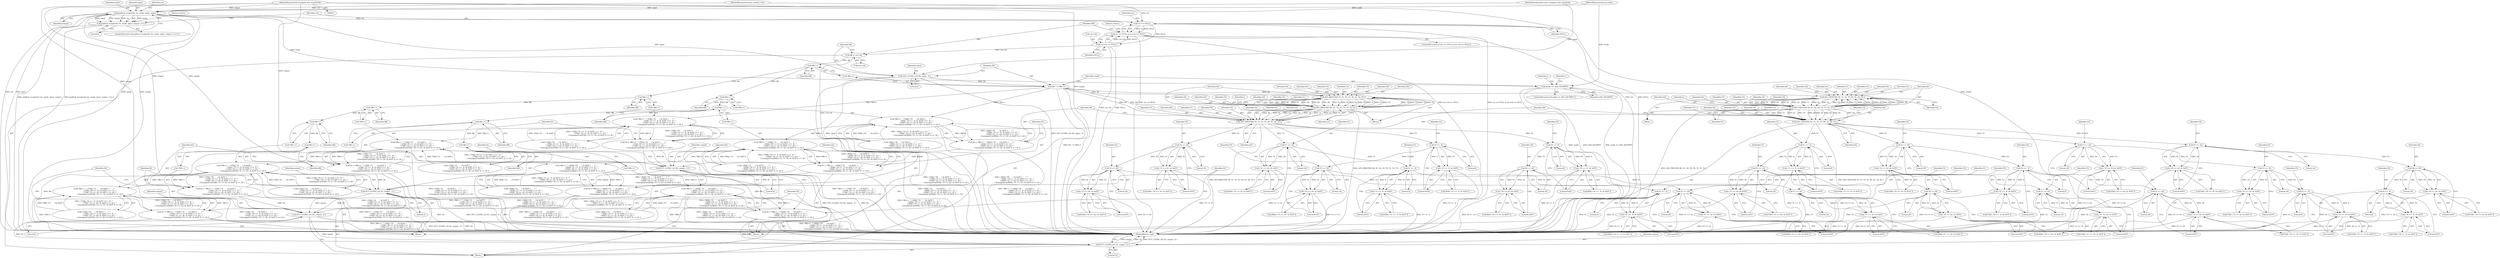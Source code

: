 digraph "0_ghostscript_8e9ce5016db968b40e4ec255a3005f2786cce45f@array" {
"1000105" [label="(MethodParameterIn,unsigned char output[16])"];
"1000123" [label="(Call,padlock_xcryptecb( ctx, mode, input, output ))"];
"1000122" [label="(Call,padlock_xcryptecb( ctx, mode, input, output ) == 0)"];
"1000132" [label="(Call,ctx == NULL)"];
"1000131" [label="(Call,ctx == NULL || ctx->rk == NULL)"];
"1000135" [label="(Call,ctx->rk == NULL)"];
"1000141" [label="(Call,RK = ctx->rk)"];
"1000153" [label="(Call,RK++)"];
"1000207" [label="(Call,RK++)"];
"1000251" [label="(Call,RK++)"];
"1000295" [label="(Call,RK++)"];
"1000339" [label="(Call,RK++)"];
"1000428" [label="(Call,RK++)"];
"1000472" [label="(Call,RK++)"];
"1000516" [label="(Call,RK++)"];
"1000560" [label="(Call,RK++)"];
"1000146" [label="(Call,GET_ULONG_LE( X0, input,  0 ))"];
"1000150" [label="(Call,X0 ^= *RK++)"];
"1000176" [label="(Call,AES_RROUND( Y0, Y1, Y2, Y3, X0, X1, X2, X3 ))"];
"1000185" [label="(Call,AES_RROUND( X0, X1, X2, X3, Y0, Y1, Y2, Y3 ))"];
"1000194" [label="(Call,AES_RROUND( Y0, Y1, Y2, Y3, X0, X1, X2, X3 ))"];
"1000221" [label="(Call,Y3 >>  8)"];
"1000220" [label="(Call,( Y3 >>  8 ) & 0xFF)"];
"1000275" [label="(Call,Y3 >> 16)"];
"1000274" [label="(Call,( Y3 >> 16 ) & 0xFF)"];
"1000330" [label="(Call,Y3 >> 24)"];
"1000329" [label="(Call,( Y3 >> 24 ) & 0xFF)"];
"1000231" [label="(Call,Y2 >> 16)"];
"1000230" [label="(Call,( Y2 >> 16 ) & 0xFF)"];
"1000286" [label="(Call,Y2 >> 24)"];
"1000285" [label="(Call,( Y2 >> 24 ) & 0xFF)"];
"1000353" [label="(Call,Y2 >>  8)"];
"1000352" [label="(Call,( Y2 >>  8 ) & 0xFF)"];
"1000242" [label="(Call,Y1 >> 24)"];
"1000241" [label="(Call,( Y1 >> 24 ) & 0xFF)"];
"1000309" [label="(Call,Y1 >>  8)"];
"1000308" [label="(Call,( Y1 >>  8 ) & 0xFF)"];
"1000363" [label="(Call,Y1 >> 16)"];
"1000362" [label="(Call,( Y1 >> 16 ) & 0xFF)"];
"1000265" [label="(Call,Y0 >>  8)"];
"1000264" [label="(Call,( Y0 >>  8 ) & 0xFF)"];
"1000319" [label="(Call,Y0 >> 16)"];
"1000318" [label="(Call,( Y0 >> 16 ) & 0xFF)"];
"1000374" [label="(Call,Y0 >> 24)"];
"1000373" [label="(Call,( Y0 >> 24 ) & 0xFF)"];
"1000205" [label="(Call,*RK++ ^ ( RSb[ ( Y0       ) & 0xFF ]       ) ^\n                     ( RSb[ ( Y3 >>  8 ) & 0xFF ] <<  8 ) ^\n                     ( RSb[ ( Y2 >> 16 ) & 0xFF ] << 16 ) ^\n                     ( ((unsigned int)RSb[ ( Y1 >> 24 ) & 0xFF ]) << 24 ))"];
"1000203" [label="(Call,X0 = *RK++ ^ ( RSb[ ( Y0       ) & 0xFF ]       ) ^\n                     ( RSb[ ( Y3 >>  8 ) & 0xFF ] <<  8 ) ^\n                     ( RSb[ ( Y2 >> 16 ) & 0xFF ] << 16 ) ^\n                     ( ((unsigned int)RSb[ ( Y1 >> 24 ) & 0xFF ]) << 24 ))"];
"1000600" [label="(Call,PUT_ULONG_LE( X0, output,  0 ))"];
"1000604" [label="(Call,PUT_ULONG_LE( X1, output,  4 ))"];
"1000608" [label="(Call,PUT_ULONG_LE( X2, output,  8 ))"];
"1000612" [label="(Call,PUT_ULONG_LE( X3, output, 12 ))"];
"1000249" [label="(Call,*RK++ ^ ( RSb[ ( Y1       ) & 0xFF ]       ) ^\n                     ( RSb[ ( Y0 >>  8 ) & 0xFF ] <<  8 ) ^\n                     ( RSb[ ( Y3 >> 16 ) & 0xFF ] << 16 ) ^\n                     ( ((unsigned int)RSb[ ( Y2 >> 24 ) & 0xFF ]) << 24 ))"];
"1000247" [label="(Call,X1 = *RK++ ^ ( RSb[ ( Y1       ) & 0xFF ]       ) ^\n                     ( RSb[ ( Y0 >>  8 ) & 0xFF ] <<  8 ) ^\n                     ( RSb[ ( Y3 >> 16 ) & 0xFF ] << 16 ) ^\n                     ( ((unsigned int)RSb[ ( Y2 >> 24 ) & 0xFF ]) << 24 ))"];
"1000293" [label="(Call,*RK++ ^ ( RSb[ ( Y2       ) & 0xFF ]       ) ^\n                     ( RSb[ ( Y1 >>  8 ) & 0xFF ] <<  8 ) ^\n                     ( RSb[ ( Y0 >> 16 ) & 0xFF ] << 16 ) ^\n                     ( ((unsigned int)RSb[ ( Y3 >> 24 ) & 0xFF ]) << 24 ))"];
"1000291" [label="(Call,X2 = *RK++ ^ ( RSb[ ( Y2       ) & 0xFF ]       ) ^\n                     ( RSb[ ( Y1 >>  8 ) & 0xFF ] <<  8 ) ^\n                     ( RSb[ ( Y0 >> 16 ) & 0xFF ] << 16 ) ^\n                     ( ((unsigned int)RSb[ ( Y3 >> 24 ) & 0xFF ]) << 24 ))"];
"1000337" [label="(Call,*RK++ ^ ( RSb[ ( Y3       ) & 0xFF ]       ) ^\n                     ( RSb[ ( Y2 >>  8 ) & 0xFF ] <<  8 ) ^\n                     ( RSb[ ( Y1 >> 16 ) & 0xFF ] << 16 ) ^\n                     ( ((unsigned int)RSb[ ( Y0 >> 24 ) & 0xFF ]) << 24 ))"];
"1000335" [label="(Call,X3 = *RK++ ^ ( RSb[ ( Y3       ) & 0xFF ]       ) ^\n                     ( RSb[ ( Y2 >>  8 ) & 0xFF ] <<  8 ) ^\n                     ( RSb[ ( Y1 >> 16 ) & 0xFF ] << 16 ) ^\n                     ( ((unsigned int)RSb[ ( Y0 >> 24 ) & 0xFF ]) << 24 ))"];
"1000397" [label="(Call,AES_FROUND( Y0, Y1, Y2, Y3, X0, X1, X2, X3 ))"];
"1000406" [label="(Call,AES_FROUND( X0, X1, X2, X3, Y0, Y1, Y2, Y3 ))"];
"1000415" [label="(Call,AES_FROUND( Y0, Y1, Y2, Y3, X0, X1, X2, X3 ))"];
"1000442" [label="(Call,Y1 >>  8)"];
"1000441" [label="(Call,( Y1 >>  8 ) & 0xFF)"];
"1000551" [label="(Call,Y1 >> 24)"];
"1000550" [label="(Call,( Y1 >> 24 ) & 0xFF)"];
"1000584" [label="(Call,Y1 >> 16)"];
"1000583" [label="(Call,( Y1 >> 16 ) & 0xFF)"];
"1000452" [label="(Call,Y2 >> 16)"];
"1000451" [label="(Call,( Y2 >> 16 ) & 0xFF)"];
"1000486" [label="(Call,Y2 >>  8)"];
"1000485" [label="(Call,( Y2 >>  8 ) & 0xFF)"];
"1000595" [label="(Call,Y2 >> 24)"];
"1000594" [label="(Call,( Y2 >> 24 ) & 0xFF)"];
"1000463" [label="(Call,Y3 >> 24)"];
"1000462" [label="(Call,( Y3 >> 24 ) & 0xFF)"];
"1000496" [label="(Call,Y3 >> 16)"];
"1000495" [label="(Call,( Y3 >> 16 ) & 0xFF)"];
"1000530" [label="(Call,Y3 >>  8)"];
"1000529" [label="(Call,( Y3 >>  8 ) & 0xFF)"];
"1000507" [label="(Call,Y0 >> 24)"];
"1000506" [label="(Call,( Y0 >> 24 ) & 0xFF)"];
"1000540" [label="(Call,Y0 >> 16)"];
"1000539" [label="(Call,( Y0 >> 16 ) & 0xFF)"];
"1000574" [label="(Call,Y0 >>  8)"];
"1000573" [label="(Call,( Y0 >>  8 ) & 0xFF)"];
"1000426" [label="(Call,*RK++ ^ ( FSb[ ( Y0       ) & 0xFF ]       ) ^\n                     ( FSb[ ( Y1 >>  8 ) & 0xFF ] <<  8 ) ^\n                     ( FSb[ ( Y2 >> 16 ) & 0xFF ] << 16 ) ^\n                     ( ((unsigned int)FSb[ ( Y3 >> 24 ) & 0xFF ]) << 24 ))"];
"1000424" [label="(Call,X0 = *RK++ ^ ( FSb[ ( Y0       ) & 0xFF ]       ) ^\n                     ( FSb[ ( Y1 >>  8 ) & 0xFF ] <<  8 ) ^\n                     ( FSb[ ( Y2 >> 16 ) & 0xFF ] << 16 ) ^\n                     ( ((unsigned int)FSb[ ( Y3 >> 24 ) & 0xFF ]) << 24 ))"];
"1000470" [label="(Call,*RK++ ^ ( FSb[ ( Y1       ) & 0xFF ]       ) ^\n                     ( FSb[ ( Y2 >>  8 ) & 0xFF ] <<  8 ) ^\n                     ( FSb[ ( Y3 >> 16 ) & 0xFF ] << 16 ) ^\n                     ( ((unsigned int)FSb[ ( Y0 >> 24 ) & 0xFF ]) << 24 ))"];
"1000468" [label="(Call,X1 = *RK++ ^ ( FSb[ ( Y1       ) & 0xFF ]       ) ^\n                     ( FSb[ ( Y2 >>  8 ) & 0xFF ] <<  8 ) ^\n                     ( FSb[ ( Y3 >> 16 ) & 0xFF ] << 16 ) ^\n                     ( ((unsigned int)FSb[ ( Y0 >> 24 ) & 0xFF ]) << 24 ))"];
"1000514" [label="(Call,*RK++ ^ ( FSb[ ( Y2       ) & 0xFF ]       ) ^\n                     ( FSb[ ( Y3 >>  8 ) & 0xFF ] <<  8 ) ^\n                     ( FSb[ ( Y0 >> 16 ) & 0xFF ] << 16 ) ^\n                     ( ((unsigned int)FSb[ ( Y1 >> 24 ) & 0xFF ]) << 24 ))"];
"1000512" [label="(Call,X2 = *RK++ ^ ( FSb[ ( Y2       ) & 0xFF ]       ) ^\n                     ( FSb[ ( Y3 >>  8 ) & 0xFF ] <<  8 ) ^\n                     ( FSb[ ( Y0 >> 16 ) & 0xFF ] << 16 ) ^\n                     ( ((unsigned int)FSb[ ( Y1 >> 24 ) & 0xFF ]) << 24 ))"];
"1000558" [label="(Call,*RK++ ^ ( FSb[ ( Y3       ) & 0xFF ]       ) ^\n                     ( FSb[ ( Y0 >>  8 ) & 0xFF ] <<  8 ) ^\n                     ( FSb[ ( Y1 >> 16 ) & 0xFF ] << 16 ) ^\n                     ( ((unsigned int)FSb[ ( Y2 >> 24 ) & 0xFF ]) << 24 ))"];
"1000556" [label="(Call,X3 = *RK++ ^ ( FSb[ ( Y3       ) & 0xFF ]       ) ^\n                     ( FSb[ ( Y0 >>  8 ) & 0xFF ] <<  8 ) ^\n                     ( FSb[ ( Y1 >> 16 ) & 0xFF ] << 16 ) ^\n                     ( ((unsigned int)FSb[ ( Y2 >> 24 ) & 0xFF ]) << 24 ))"];
"1000156" [label="(Call,mode == AES_DECRYPT)"];
"1000204" [label="(Identifier,X0)"];
"1000335" [label="(Call,X3 = *RK++ ^ ( RSb[ ( Y3       ) & 0xFF ]       ) ^\n                     ( RSb[ ( Y2 >>  8 ) & 0xFF ] <<  8 ) ^\n                     ( RSb[ ( Y1 >> 16 ) & 0xFF ] << 16 ) ^\n                     ( ((unsigned int)RSb[ ( Y0 >> 24 ) & 0xFF ]) << 24 ))"];
"1000469" [label="(Identifier,X1)"];
"1000504" [label="(Call,FSb[ ( Y0 >> 24 ) & 0xFF ])"];
"1000296" [label="(Identifier,RK)"];
"1000191" [label="(Identifier,Y1)"];
"1000560" [label="(Call,RK++)"];
"1000149" [label="(Literal,0)"];
"1000398" [label="(Identifier,Y0)"];
"1000581" [label="(Call,FSb[ ( Y1 >> 16 ) & 0xFF ])"];
"1000153" [label="(Call,RK++)"];
"1000180" [label="(Identifier,Y3)"];
"1000397" [label="(Call,AES_FROUND( Y0, Y1, Y2, Y3, X0, X1, X2, X3 ))"];
"1000444" [label="(Literal,8)"];
"1000612" [label="(Call,PUT_ULONG_LE( X3, output, 12 ))"];
"1000297" [label="(Call,( RSb[ ( Y2       ) & 0xFF ]       ) ^\n                     ( RSb[ ( Y1 >>  8 ) & 0xFF ] <<  8 ) ^\n                     ( RSb[ ( Y0 >> 16 ) & 0xFF ] << 16 ) ^\n                     ( ((unsigned int)RSb[ ( Y3 >> 24 ) & 0xFF ]) << 24 ))"];
"1000517" [label="(Identifier,RK)"];
"1000533" [label="(Literal,0xFF)"];
"1000592" [label="(Call,FSb[ ( Y2 >> 24 ) & 0xFF ])"];
"1000194" [label="(Call,AES_RROUND( Y0, Y1, Y2, Y3, X0, X1, X2, X3 ))"];
"1000514" [label="(Call,*RK++ ^ ( FSb[ ( Y2       ) & 0xFF ]       ) ^\n                     ( FSb[ ( Y3 >>  8 ) & 0xFF ] <<  8 ) ^\n                     ( FSb[ ( Y0 >> 16 ) & 0xFF ] << 16 ) ^\n                     ( ((unsigned int)FSb[ ( Y1 >> 24 ) & 0xFF ]) << 24 ))"];
"1000597" [label="(Literal,24)"];
"1000409" [label="(Identifier,X2)"];
"1000198" [label="(Identifier,Y3)"];
"1000176" [label="(Call,AES_RROUND( Y0, Y1, Y2, Y3, X0, X1, X2, X3 ))"];
"1000316" [label="(Call,RSb[ ( Y0 >> 16 ) & 0xFF ])"];
"1000510" [label="(Literal,0xFF)"];
"1000600" [label="(Call,PUT_ULONG_LE( X0, output,  0 ))"];
"1000146" [label="(Call,GET_ULONG_LE( X0, input,  0 ))"];
"1000609" [label="(Identifier,X2)"];
"1000150" [label="(Call,X0 ^= *RK++)"];
"1000337" [label="(Call,*RK++ ^ ( RSb[ ( Y3       ) & 0xFF ]       ) ^\n                     ( RSb[ ( Y2 >>  8 ) & 0xFF ] <<  8 ) ^\n                     ( RSb[ ( Y1 >> 16 ) & 0xFF ] << 16 ) ^\n                     ( ((unsigned int)RSb[ ( Y0 >> 24 ) & 0xFF ]) << 24 ))"];
"1000228" [label="(Call,RSb[ ( Y2 >> 16 ) & 0xFF ])"];
"1000419" [label="(Identifier,Y3)"];
"1000362" [label="(Call,( Y1 >> 16 ) & 0xFF)"];
"1000550" [label="(Call,( Y1 >> 24 ) & 0xFF)"];
"1000265" [label="(Call,Y0 >>  8)"];
"1000248" [label="(Identifier,X1)"];
"1000154" [label="(Identifier,RK)"];
"1000373" [label="(Call,( Y0 >> 24 ) & 0xFF)"];
"1000181" [label="(Identifier,X0)"];
"1000190" [label="(Identifier,Y0)"];
"1000350" [label="(Call,RSb[ ( Y2 >>  8 ) & 0xFF ])"];
"1000151" [label="(Identifier,X0)"];
"1000319" [label="(Call,Y0 >> 16)"];
"1000615" [label="(Literal,12)"];
"1000507" [label="(Call,Y0 >> 24)"];
"1000610" [label="(Identifier,output)"];
"1000428" [label="(Call,RK++)"];
"1000126" [label="(Identifier,input)"];
"1000340" [label="(Identifier,RK)"];
"1000537" [label="(Call,FSb[ ( Y0 >> 16 ) & 0xFF ])"];
"1000375" [label="(Identifier,Y0)"];
"1000147" [label="(Identifier,X0)"];
"1000420" [label="(Identifier,X0)"];
"1000575" [label="(Identifier,Y0)"];
"1000613" [label="(Identifier,X3)"];
"1000445" [label="(Literal,0xFF)"];
"1000527" [label="(Call,FSb[ ( Y3 >>  8 ) & 0xFF ])"];
"1000451" [label="(Call,( Y2 >> 16 ) & 0xFF)"];
"1000278" [label="(Literal,0xFF)"];
"1000497" [label="(Identifier,Y3)"];
"1000121" [label="(ControlStructure,if( padlock_xcryptecb( ctx, mode, input, output ) == 0 ))"];
"1000206" [label="(Call,*RK++)"];
"1000132" [label="(Call,ctx == NULL)"];
"1000424" [label="(Call,X0 = *RK++ ^ ( FSb[ ( Y0       ) & 0xFF ]       ) ^\n                     ( FSb[ ( Y1 >>  8 ) & 0xFF ] <<  8 ) ^\n                     ( FSb[ ( Y2 >> 16 ) & 0xFF ] << 16 ) ^\n                     ( ((unsigned int)FSb[ ( Y3 >> 24 ) & 0xFF ]) << 24 ))"];
"1000266" [label="(Identifier,Y0)"];
"1000603" [label="(Literal,0)"];
"1000542" [label="(Literal,16)"];
"1000495" [label="(Call,( Y3 >> 16 ) & 0xFF)"];
"1000429" [label="(Identifier,RK)"];
"1000285" [label="(Call,( Y2 >> 24 ) & 0xFF)"];
"1000133" [label="(Identifier,ctx)"];
"1000102" [label="(MethodParameterIn,aes_context *ctx)"];
"1000139" [label="(Identifier,NULL)"];
"1000406" [label="(Call,AES_FROUND( X0, X1, X2, X3, Y0, Y1, Y2, Y3 ))"];
"1000380" [label="(Block,)"];
"1000551" [label="(Call,Y1 >> 24)"];
"1000543" [label="(Literal,0xFF)"];
"1000577" [label="(Literal,0xFF)"];
"1000137" [label="(Identifier,ctx)"];
"1000485" [label="(Call,( Y2 >>  8 ) & 0xFF)"];
"1000311" [label="(Literal,8)"];
"1000426" [label="(Call,*RK++ ^ ( FSb[ ( Y0       ) & 0xFF ]       ) ^\n                     ( FSb[ ( Y1 >>  8 ) & 0xFF ] <<  8 ) ^\n                     ( FSb[ ( Y2 >> 16 ) & 0xFF ] << 16 ) ^\n                     ( ((unsigned int)FSb[ ( Y3 >> 24 ) & 0xFF ]) << 24 ))"];
"1000159" [label="(Block,)"];
"1000239" [label="(Call,RSb[ ( Y1 >> 24 ) & 0xFF ])"];
"1000356" [label="(Literal,0xFF)"];
"1000183" [label="(Identifier,X2)"];
"1000498" [label="(Literal,16)"];
"1000141" [label="(Call,RK = ctx->rk)"];
"1000244" [label="(Literal,24)"];
"1000400" [label="(Identifier,Y2)"];
"1000251" [label="(Call,RK++)"];
"1000202" [label="(Identifier,X3)"];
"1000193" [label="(Identifier,Y3)"];
"1000291" [label="(Call,X2 = *RK++ ^ ( RSb[ ( Y2       ) & 0xFF ]       ) ^\n                     ( RSb[ ( Y1 >>  8 ) & 0xFF ] <<  8 ) ^\n                     ( RSb[ ( Y0 >> 16 ) & 0xFF ] << 16 ) ^\n                     ( ((unsigned int)RSb[ ( Y3 >> 24 ) & 0xFF ]) << 24 ))"];
"1000417" [label="(Identifier,Y1)"];
"1000354" [label="(Identifier,Y2)"];
"1000414" [label="(Identifier,Y3)"];
"1000463" [label="(Call,Y3 >> 24)"];
"1000443" [label="(Identifier,Y1)"];
"1000583" [label="(Call,( Y1 >> 16 ) & 0xFF)"];
"1000453" [label="(Identifier,Y2)"];
"1000289" [label="(Literal,0xFF)"];
"1000376" [label="(Literal,24)"];
"1000156" [label="(Call,mode == AES_DECRYPT)"];
"1000177" [label="(Identifier,Y0)"];
"1000336" [label="(Identifier,X3)"];
"1000427" [label="(Call,*RK++)"];
"1000306" [label="(Call,RSb[ ( Y1 >>  8 ) & 0xFF ])"];
"1000365" [label="(Literal,16)"];
"1000127" [label="(Identifier,output)"];
"1000430" [label="(Call,( FSb[ ( Y0       ) & 0xFF ]       ) ^\n                     ( FSb[ ( Y1 >>  8 ) & 0xFF ] <<  8 ) ^\n                     ( FSb[ ( Y2 >> 16 ) & 0xFF ] << 16 ) ^\n                     ( ((unsigned int)FSb[ ( Y3 >> 24 ) & 0xFF ]) << 24 ))"];
"1000558" [label="(Call,*RK++ ^ ( FSb[ ( Y3       ) & 0xFF ]       ) ^\n                     ( FSb[ ( Y0 >>  8 ) & 0xFF ] <<  8 ) ^\n                     ( FSb[ ( Y1 >> 16 ) & 0xFF ] << 16 ) ^\n                     ( ((unsigned int)FSb[ ( Y2 >> 24 ) & 0xFF ]) << 24 ))"];
"1000293" [label="(Call,*RK++ ^ ( RSb[ ( Y2       ) & 0xFF ]       ) ^\n                     ( RSb[ ( Y1 >>  8 ) & 0xFF ] <<  8 ) ^\n                     ( RSb[ ( Y0 >> 16 ) & 0xFF ] << 16 ) ^\n                     ( ((unsigned int)RSb[ ( Y3 >> 24 ) & 0xFF ]) << 24 ))"];
"1000224" [label="(Literal,0xFF)"];
"1000601" [label="(Identifier,X0)"];
"1000267" [label="(Literal,8)"];
"1000584" [label="(Call,Y1 >> 16)"];
"1000486" [label="(Call,Y2 >>  8)"];
"1000404" [label="(Identifier,X2)"];
"1000407" [label="(Identifier,X0)"];
"1000422" [label="(Identifier,X2)"];
"1000207" [label="(Call,RK++)"];
"1000606" [label="(Identifier,output)"];
"1000402" [label="(Identifier,X0)"];
"1000395" [label="(Identifier,i)"];
"1000441" [label="(Call,( Y1 >>  8 ) & 0xFF)"];
"1000277" [label="(Literal,16)"];
"1000540" [label="(Call,Y0 >> 16)"];
"1000421" [label="(Identifier,X1)"];
"1000188" [label="(Identifier,X2)"];
"1000295" [label="(Call,RK++)"];
"1000333" [label="(Literal,0xFF)"];
"1000415" [label="(Call,AES_FROUND( Y0, Y1, Y2, Y3, X0, X1, X2, X3 ))"];
"1000124" [label="(Identifier,ctx)"];
"1000199" [label="(Identifier,X0)"];
"1000423" [label="(Identifier,X3)"];
"1000192" [label="(Identifier,Y2)"];
"1000396" [label="(Block,)"];
"1000541" [label="(Identifier,Y0)"];
"1000185" [label="(Call,AES_RROUND( X0, X1, X2, X3, Y0, Y1, Y2, Y3 ))"];
"1000264" [label="(Call,( Y0 >>  8 ) & 0xFF)"];
"1000548" [label="(Call,FSb[ ( Y1 >> 24 ) & 0xFF ])"];
"1000408" [label="(Identifier,X1)"];
"1000242" [label="(Call,Y1 >> 24)"];
"1000403" [label="(Identifier,X1)"];
"1000531" [label="(Identifier,Y3)"];
"1000416" [label="(Identifier,Y0)"];
"1000320" [label="(Identifier,Y0)"];
"1000332" [label="(Literal,24)"];
"1000283" [label="(Call,RSb[ ( Y2 >> 24 ) & 0xFF ])"];
"1000562" [label="(Call,( FSb[ ( Y3       ) & 0xFF ]       ) ^\n                     ( FSb[ ( Y0 >>  8 ) & 0xFF ] <<  8 ) ^\n                     ( FSb[ ( Y1 >> 16 ) & 0xFF ] << 16 ) ^\n                     ( ((unsigned int)FSb[ ( Y2 >> 24 ) & 0xFF ]) << 24 ))"];
"1000425" [label="(Identifier,X0)"];
"1000338" [label="(Call,*RK++)"];
"1000352" [label="(Call,( Y2 >>  8 ) & 0xFF)"];
"1000208" [label="(Identifier,RK)"];
"1000329" [label="(Call,( Y3 >> 24 ) & 0xFF)"];
"1000331" [label="(Identifier,Y3)"];
"1000594" [label="(Call,( Y2 >> 24 ) & 0xFF)"];
"1000230" [label="(Call,( Y2 >> 16 ) & 0xFF)"];
"1000243" [label="(Identifier,Y1)"];
"1000605" [label="(Identifier,X1)"];
"1000585" [label="(Identifier,Y1)"];
"1000175" [label="(Block,)"];
"1000327" [label="(Call,RSb[ ( Y3 >> 24 ) & 0xFF ])"];
"1000249" [label="(Call,*RK++ ^ ( RSb[ ( Y1       ) & 0xFF ]       ) ^\n                     ( RSb[ ( Y0 >>  8 ) & 0xFF ] <<  8 ) ^\n                     ( RSb[ ( Y3 >> 16 ) & 0xFF ] << 16 ) ^\n                     ( ((unsigned int)RSb[ ( Y2 >> 24 ) & 0xFF ]) << 24 ))"];
"1000364" [label="(Identifier,Y1)"];
"1000247" [label="(Call,X1 = *RK++ ^ ( RSb[ ( Y1       ) & 0xFF ]       ) ^\n                     ( RSb[ ( Y0 >>  8 ) & 0xFF ] <<  8 ) ^\n                     ( RSb[ ( Y3 >> 16 ) & 0xFF ] << 16 ) ^\n                     ( ((unsigned int)RSb[ ( Y2 >> 24 ) & 0xFF ]) << 24 ))"];
"1000174" [label="(Identifier,i)"];
"1000196" [label="(Identifier,Y1)"];
"1000125" [label="(Identifier,mode)"];
"1000493" [label="(Call,FSb[ ( Y3 >> 16 ) & 0xFF ])"];
"1000439" [label="(Call,FSb[ ( Y1 >>  8 ) & 0xFF ])"];
"1000539" [label="(Call,( Y0 >> 16 ) & 0xFF)"];
"1000552" [label="(Identifier,Y1)"];
"1000442" [label="(Call,Y1 >>  8)"];
"1000496" [label="(Call,Y3 >> 16)"];
"1000488" [label="(Literal,8)"];
"1000195" [label="(Identifier,Y0)"];
"1000253" [label="(Call,( RSb[ ( Y1       ) & 0xFF ]       ) ^\n                     ( RSb[ ( Y0 >>  8 ) & 0xFF ] <<  8 ) ^\n                     ( RSb[ ( Y3 >> 16 ) & 0xFF ] << 16 ) ^\n                     ( ((unsigned int)RSb[ ( Y2 >> 24 ) & 0xFF ]) << 24 ))"];
"1000234" [label="(Literal,0xFF)"];
"1000614" [label="(Identifier,output)"];
"1000182" [label="(Identifier,X1)"];
"1000223" [label="(Literal,8)"];
"1000218" [label="(Call,RSb[ ( Y3 >>  8 ) & 0xFF ])"];
"1000595" [label="(Call,Y2 >> 24)"];
"1000468" [label="(Call,X1 = *RK++ ^ ( FSb[ ( Y1       ) & 0xFF ]       ) ^\n                     ( FSb[ ( Y2 >>  8 ) & 0xFF ] <<  8 ) ^\n                     ( FSb[ ( Y3 >> 16 ) & 0xFF ] << 16 ) ^\n                     ( ((unsigned int)FSb[ ( Y0 >> 24 ) & 0xFF ]) << 24 ))"];
"1000611" [label="(Literal,8)"];
"1000122" [label="(Call,padlock_xcryptecb( ctx, mode, input, output ) == 0)"];
"1000412" [label="(Identifier,Y1)"];
"1000339" [label="(Call,RK++)"];
"1000487" [label="(Identifier,Y2)"];
"1000532" [label="(Literal,8)"];
"1000179" [label="(Identifier,Y2)"];
"1000553" [label="(Literal,24)"];
"1000557" [label="(Identifier,X3)"];
"1000250" [label="(Call,*RK++)"];
"1000310" [label="(Identifier,Y1)"];
"1000513" [label="(Identifier,X2)"];
"1000355" [label="(Literal,8)"];
"1000189" [label="(Identifier,X3)"];
"1000616" [label="(MethodReturn,void)"];
"1000399" [label="(Identifier,Y1)"];
"1000312" [label="(Literal,0xFF)"];
"1000241" [label="(Call,( Y1 >> 24 ) & 0xFF)"];
"1000205" [label="(Call,*RK++ ^ ( RSb[ ( Y0       ) & 0xFF ]       ) ^\n                     ( RSb[ ( Y3 >>  8 ) & 0xFF ] <<  8 ) ^\n                     ( RSb[ ( Y2 >> 16 ) & 0xFF ] << 16 ) ^\n                     ( ((unsigned int)RSb[ ( Y1 >> 24 ) & 0xFF ]) << 24 ))"];
"1000410" [label="(Identifier,X3)"];
"1000221" [label="(Call,Y3 >>  8)"];
"1000454" [label="(Literal,16)"];
"1000330" [label="(Call,Y3 >> 24)"];
"1000129" [label="(Return,return;)"];
"1000530" [label="(Call,Y3 >>  8)"];
"1000383" [label="(Identifier,i)"];
"1000401" [label="(Identifier,Y3)"];
"1000405" [label="(Identifier,X3)"];
"1000187" [label="(Identifier,X1)"];
"1000148" [label="(Identifier,input)"];
"1000309" [label="(Call,Y1 >>  8)"];
"1000184" [label="(Identifier,X3)"];
"1000607" [label="(Literal,4)"];
"1000231" [label="(Call,Y2 >> 16)"];
"1000596" [label="(Identifier,Y2)"];
"1000142" [label="(Identifier,RK)"];
"1000288" [label="(Literal,24)"];
"1000162" [label="(Identifier,i)"];
"1000318" [label="(Call,( Y0 >> 16 ) & 0xFF)"];
"1000374" [label="(Call,Y0 >> 24)"];
"1000508" [label="(Identifier,Y0)"];
"1000233" [label="(Literal,16)"];
"1000561" [label="(Identifier,RK)"];
"1000341" [label="(Call,( RSb[ ( Y3       ) & 0xFF ]       ) ^\n                     ( RSb[ ( Y2 >>  8 ) & 0xFF ] <<  8 ) ^\n                     ( RSb[ ( Y1 >> 16 ) & 0xFF ] << 16 ) ^\n                     ( ((unsigned int)RSb[ ( Y0 >> 24 ) & 0xFF ]) << 24 ))"];
"1000455" [label="(Literal,0xFF)"];
"1000460" [label="(Call,FSb[ ( Y3 >> 24 ) & 0xFF ])"];
"1000143" [label="(Call,ctx->rk)"];
"1000473" [label="(Identifier,RK)"];
"1000360" [label="(Call,RSb[ ( Y1 >> 16 ) & 0xFF ])"];
"1000321" [label="(Literal,16)"];
"1000587" [label="(Literal,0xFF)"];
"1000294" [label="(Call,*RK++)"];
"1000598" [label="(Literal,0xFF)"];
"1000574" [label="(Call,Y0 >>  8)"];
"1000128" [label="(Literal,0)"];
"1000268" [label="(Literal,0xFF)"];
"1000471" [label="(Call,*RK++)"];
"1000449" [label="(Call,FSb[ ( Y2 >> 16 ) & 0xFF ])"];
"1000322" [label="(Literal,0xFF)"];
"1000418" [label="(Identifier,Y2)"];
"1000186" [label="(Identifier,X0)"];
"1000274" [label="(Call,( Y3 >> 16 ) & 0xFF)"];
"1000105" [label="(MethodParameterIn,unsigned char output[16])"];
"1000135" [label="(Call,ctx->rk == NULL)"];
"1000232" [label="(Identifier,Y2)"];
"1000489" [label="(Literal,0xFF)"];
"1000576" [label="(Literal,8)"];
"1000197" [label="(Identifier,Y2)"];
"1000556" [label="(Call,X3 = *RK++ ^ ( FSb[ ( Y3       ) & 0xFF ]       ) ^\n                     ( FSb[ ( Y0 >>  8 ) & 0xFF ] <<  8 ) ^\n                     ( FSb[ ( Y1 >> 16 ) & 0xFF ] << 16 ) ^\n                     ( ((unsigned int)FSb[ ( Y2 >> 24 ) & 0xFF ]) << 24 ))"];
"1000275" [label="(Call,Y3 >> 16)"];
"1000104" [label="(MethodParameterIn,const unsigned char input[16])"];
"1000554" [label="(Literal,0xFF)"];
"1000506" [label="(Call,( Y0 >> 24 ) & 0xFF)"];
"1000155" [label="(ControlStructure,if( mode == AES_DECRYPT ))"];
"1000203" [label="(Call,X0 = *RK++ ^ ( RSb[ ( Y0       ) & 0xFF ]       ) ^\n                     ( RSb[ ( Y3 >>  8 ) & 0xFF ] <<  8 ) ^\n                     ( RSb[ ( Y2 >> 16 ) & 0xFF ] << 16 ) ^\n                     ( ((unsigned int)RSb[ ( Y1 >> 24 ) & 0xFF ]) << 24 ))"];
"1000286" [label="(Call,Y2 >> 24)"];
"1000366" [label="(Literal,0xFF)"];
"1000262" [label="(Call,RSb[ ( Y0 >>  8 ) & 0xFF ])"];
"1000559" [label="(Call,*RK++)"];
"1000201" [label="(Identifier,X2)"];
"1000413" [label="(Identifier,Y2)"];
"1000465" [label="(Literal,24)"];
"1000586" [label="(Literal,16)"];
"1000499" [label="(Literal,0xFF)"];
"1000245" [label="(Literal,0xFF)"];
"1000157" [label="(Identifier,mode)"];
"1000123" [label="(Call,padlock_xcryptecb( ctx, mode, input, output ))"];
"1000516" [label="(Call,RK++)"];
"1000472" [label="(Call,RK++)"];
"1000136" [label="(Call,ctx->rk)"];
"1000272" [label="(Call,RSb[ ( Y3 >> 16 ) & 0xFF ])"];
"1000353" [label="(Call,Y2 >>  8)"];
"1000483" [label="(Call,FSb[ ( Y2 >>  8 ) & 0xFF ])"];
"1000220" [label="(Call,( Y3 >>  8 ) & 0xFF)"];
"1000462" [label="(Call,( Y3 >> 24 ) & 0xFF)"];
"1000287" [label="(Identifier,Y2)"];
"1000529" [label="(Call,( Y3 >>  8 ) & 0xFF)"];
"1000158" [label="(Identifier,AES_DECRYPT)"];
"1000200" [label="(Identifier,X1)"];
"1000152" [label="(Call,*RK++)"];
"1000106" [label="(Block,)"];
"1000209" [label="(Call,( RSb[ ( Y0       ) & 0xFF ]       ) ^\n                     ( RSb[ ( Y3 >>  8 ) & 0xFF ] <<  8 ) ^\n                     ( RSb[ ( Y2 >> 16 ) & 0xFF ] << 16 ) ^\n                     ( ((unsigned int)RSb[ ( Y1 >> 24 ) & 0xFF ]) << 24 ))"];
"1000464" [label="(Identifier,Y3)"];
"1000512" [label="(Call,X2 = *RK++ ^ ( FSb[ ( Y2       ) & 0xFF ]       ) ^\n                     ( FSb[ ( Y3 >>  8 ) & 0xFF ] <<  8 ) ^\n                     ( FSb[ ( Y0 >> 16 ) & 0xFF ] << 16 ) ^\n                     ( ((unsigned int)FSb[ ( Y1 >> 24 ) & 0xFF ]) << 24 ))"];
"1000470" [label="(Call,*RK++ ^ ( FSb[ ( Y1       ) & 0xFF ]       ) ^\n                     ( FSb[ ( Y2 >>  8 ) & 0xFF ] <<  8 ) ^\n                     ( FSb[ ( Y3 >> 16 ) & 0xFF ] << 16 ) ^\n                     ( ((unsigned int)FSb[ ( Y0 >> 24 ) & 0xFF ]) << 24 ))"];
"1000371" [label="(Call,RSb[ ( Y0 >> 24 ) & 0xFF ])"];
"1000363" [label="(Call,Y1 >> 16)"];
"1000602" [label="(Identifier,output)"];
"1000292" [label="(Identifier,X2)"];
"1000103" [label="(MethodParameterIn,int mode)"];
"1000308" [label="(Call,( Y1 >>  8 ) & 0xFF)"];
"1000377" [label="(Literal,0xFF)"];
"1000466" [label="(Literal,0xFF)"];
"1000573" [label="(Call,( Y0 >>  8 ) & 0xFF)"];
"1000178" [label="(Identifier,Y1)"];
"1000252" [label="(Identifier,RK)"];
"1000411" [label="(Identifier,Y0)"];
"1000452" [label="(Call,Y2 >> 16)"];
"1000474" [label="(Call,( FSb[ ( Y1       ) & 0xFF ]       ) ^\n                     ( FSb[ ( Y2 >>  8 ) & 0xFF ] <<  8 ) ^\n                     ( FSb[ ( Y3 >> 16 ) & 0xFF ] << 16 ) ^\n                     ( ((unsigned int)FSb[ ( Y0 >> 24 ) & 0xFF ]) << 24 ))"];
"1000130" [label="(ControlStructure,if (ctx == NULL || ctx->rk == NULL))"];
"1000518" [label="(Call,( FSb[ ( Y2       ) & 0xFF ]       ) ^\n                     ( FSb[ ( Y3 >>  8 ) & 0xFF ] <<  8 ) ^\n                     ( FSb[ ( Y0 >> 16 ) & 0xFF ] << 16 ) ^\n                     ( ((unsigned int)FSb[ ( Y1 >> 24 ) & 0xFF ]) << 24 ))"];
"1000140" [label="(Return,return;)"];
"1000509" [label="(Literal,24)"];
"1000134" [label="(Identifier,NULL)"];
"1000276" [label="(Identifier,Y3)"];
"1000604" [label="(Call,PUT_ULONG_LE( X1, output,  4 ))"];
"1000515" [label="(Call,*RK++)"];
"1000571" [label="(Call,FSb[ ( Y0 >>  8 ) & 0xFF ])"];
"1000222" [label="(Identifier,Y3)"];
"1000608" [label="(Call,PUT_ULONG_LE( X2, output,  8 ))"];
"1000131" [label="(Call,ctx == NULL || ctx->rk == NULL)"];
"1000105" -> "1000101"  [label="AST: "];
"1000105" -> "1000616"  [label="DDG: output"];
"1000105" -> "1000123"  [label="DDG: output"];
"1000105" -> "1000600"  [label="DDG: output"];
"1000105" -> "1000604"  [label="DDG: output"];
"1000105" -> "1000608"  [label="DDG: output"];
"1000105" -> "1000612"  [label="DDG: output"];
"1000123" -> "1000122"  [label="AST: "];
"1000123" -> "1000127"  [label="CFG: "];
"1000124" -> "1000123"  [label="AST: "];
"1000125" -> "1000123"  [label="AST: "];
"1000126" -> "1000123"  [label="AST: "];
"1000127" -> "1000123"  [label="AST: "];
"1000128" -> "1000123"  [label="CFG: "];
"1000123" -> "1000616"  [label="DDG: input"];
"1000123" -> "1000616"  [label="DDG: mode"];
"1000123" -> "1000616"  [label="DDG: output"];
"1000123" -> "1000616"  [label="DDG: ctx"];
"1000123" -> "1000122"  [label="DDG: ctx"];
"1000123" -> "1000122"  [label="DDG: mode"];
"1000123" -> "1000122"  [label="DDG: input"];
"1000123" -> "1000122"  [label="DDG: output"];
"1000102" -> "1000123"  [label="DDG: ctx"];
"1000103" -> "1000123"  [label="DDG: mode"];
"1000104" -> "1000123"  [label="DDG: input"];
"1000123" -> "1000132"  [label="DDG: ctx"];
"1000123" -> "1000146"  [label="DDG: input"];
"1000123" -> "1000156"  [label="DDG: mode"];
"1000123" -> "1000600"  [label="DDG: output"];
"1000122" -> "1000121"  [label="AST: "];
"1000122" -> "1000128"  [label="CFG: "];
"1000128" -> "1000122"  [label="AST: "];
"1000129" -> "1000122"  [label="CFG: "];
"1000133" -> "1000122"  [label="CFG: "];
"1000122" -> "1000616"  [label="DDG: padlock_xcryptecb( ctx, mode, input, output )"];
"1000122" -> "1000616"  [label="DDG: padlock_xcryptecb( ctx, mode, input, output ) == 0"];
"1000132" -> "1000131"  [label="AST: "];
"1000132" -> "1000134"  [label="CFG: "];
"1000133" -> "1000132"  [label="AST: "];
"1000134" -> "1000132"  [label="AST: "];
"1000137" -> "1000132"  [label="CFG: "];
"1000131" -> "1000132"  [label="CFG: "];
"1000132" -> "1000616"  [label="DDG: NULL"];
"1000132" -> "1000616"  [label="DDG: ctx"];
"1000132" -> "1000131"  [label="DDG: ctx"];
"1000132" -> "1000131"  [label="DDG: NULL"];
"1000102" -> "1000132"  [label="DDG: ctx"];
"1000132" -> "1000135"  [label="DDG: NULL"];
"1000131" -> "1000130"  [label="AST: "];
"1000131" -> "1000135"  [label="CFG: "];
"1000135" -> "1000131"  [label="AST: "];
"1000140" -> "1000131"  [label="CFG: "];
"1000142" -> "1000131"  [label="CFG: "];
"1000131" -> "1000616"  [label="DDG: ctx == NULL"];
"1000131" -> "1000616"  [label="DDG: ctx->rk == NULL"];
"1000131" -> "1000616"  [label="DDG: ctx == NULL || ctx->rk == NULL"];
"1000135" -> "1000131"  [label="DDG: ctx->rk"];
"1000135" -> "1000131"  [label="DDG: NULL"];
"1000135" -> "1000139"  [label="CFG: "];
"1000136" -> "1000135"  [label="AST: "];
"1000139" -> "1000135"  [label="AST: "];
"1000135" -> "1000616"  [label="DDG: NULL"];
"1000135" -> "1000616"  [label="DDG: ctx->rk"];
"1000135" -> "1000141"  [label="DDG: ctx->rk"];
"1000141" -> "1000106"  [label="AST: "];
"1000141" -> "1000143"  [label="CFG: "];
"1000142" -> "1000141"  [label="AST: "];
"1000143" -> "1000141"  [label="AST: "];
"1000147" -> "1000141"  [label="CFG: "];
"1000141" -> "1000616"  [label="DDG: ctx->rk"];
"1000141" -> "1000153"  [label="DDG: RK"];
"1000153" -> "1000152"  [label="AST: "];
"1000153" -> "1000154"  [label="CFG: "];
"1000154" -> "1000153"  [label="AST: "];
"1000152" -> "1000153"  [label="CFG: "];
"1000153" -> "1000207"  [label="DDG: RK"];
"1000153" -> "1000428"  [label="DDG: RK"];
"1000207" -> "1000206"  [label="AST: "];
"1000207" -> "1000208"  [label="CFG: "];
"1000208" -> "1000207"  [label="AST: "];
"1000206" -> "1000207"  [label="CFG: "];
"1000207" -> "1000251"  [label="DDG: RK"];
"1000251" -> "1000250"  [label="AST: "];
"1000251" -> "1000252"  [label="CFG: "];
"1000252" -> "1000251"  [label="AST: "];
"1000250" -> "1000251"  [label="CFG: "];
"1000251" -> "1000295"  [label="DDG: RK"];
"1000295" -> "1000294"  [label="AST: "];
"1000295" -> "1000296"  [label="CFG: "];
"1000296" -> "1000295"  [label="AST: "];
"1000294" -> "1000295"  [label="CFG: "];
"1000295" -> "1000339"  [label="DDG: RK"];
"1000339" -> "1000338"  [label="AST: "];
"1000339" -> "1000340"  [label="CFG: "];
"1000340" -> "1000339"  [label="AST: "];
"1000338" -> "1000339"  [label="CFG: "];
"1000339" -> "1000616"  [label="DDG: RK"];
"1000428" -> "1000427"  [label="AST: "];
"1000428" -> "1000429"  [label="CFG: "];
"1000429" -> "1000428"  [label="AST: "];
"1000427" -> "1000428"  [label="CFG: "];
"1000428" -> "1000472"  [label="DDG: RK"];
"1000472" -> "1000471"  [label="AST: "];
"1000472" -> "1000473"  [label="CFG: "];
"1000473" -> "1000472"  [label="AST: "];
"1000471" -> "1000472"  [label="CFG: "];
"1000472" -> "1000516"  [label="DDG: RK"];
"1000516" -> "1000515"  [label="AST: "];
"1000516" -> "1000517"  [label="CFG: "];
"1000517" -> "1000516"  [label="AST: "];
"1000515" -> "1000516"  [label="CFG: "];
"1000516" -> "1000560"  [label="DDG: RK"];
"1000560" -> "1000559"  [label="AST: "];
"1000560" -> "1000561"  [label="CFG: "];
"1000561" -> "1000560"  [label="AST: "];
"1000559" -> "1000560"  [label="CFG: "];
"1000560" -> "1000616"  [label="DDG: RK"];
"1000146" -> "1000106"  [label="AST: "];
"1000146" -> "1000149"  [label="CFG: "];
"1000147" -> "1000146"  [label="AST: "];
"1000148" -> "1000146"  [label="AST: "];
"1000149" -> "1000146"  [label="AST: "];
"1000151" -> "1000146"  [label="CFG: "];
"1000146" -> "1000616"  [label="DDG: input"];
"1000146" -> "1000616"  [label="DDG: GET_ULONG_LE( X0, input,  0 )"];
"1000104" -> "1000146"  [label="DDG: input"];
"1000146" -> "1000150"  [label="DDG: X0"];
"1000150" -> "1000106"  [label="AST: "];
"1000150" -> "1000152"  [label="CFG: "];
"1000151" -> "1000150"  [label="AST: "];
"1000152" -> "1000150"  [label="AST: "];
"1000157" -> "1000150"  [label="CFG: "];
"1000150" -> "1000616"  [label="DDG: X0 ^= *RK++"];
"1000150" -> "1000176"  [label="DDG: X0"];
"1000150" -> "1000194"  [label="DDG: X0"];
"1000150" -> "1000205"  [label="DDG: *RK++"];
"1000150" -> "1000397"  [label="DDG: X0"];
"1000150" -> "1000415"  [label="DDG: X0"];
"1000150" -> "1000426"  [label="DDG: *RK++"];
"1000176" -> "1000175"  [label="AST: "];
"1000176" -> "1000184"  [label="CFG: "];
"1000177" -> "1000176"  [label="AST: "];
"1000178" -> "1000176"  [label="AST: "];
"1000179" -> "1000176"  [label="AST: "];
"1000180" -> "1000176"  [label="AST: "];
"1000181" -> "1000176"  [label="AST: "];
"1000182" -> "1000176"  [label="AST: "];
"1000183" -> "1000176"  [label="AST: "];
"1000184" -> "1000176"  [label="AST: "];
"1000186" -> "1000176"  [label="CFG: "];
"1000185" -> "1000176"  [label="DDG: Y0"];
"1000185" -> "1000176"  [label="DDG: Y1"];
"1000185" -> "1000176"  [label="DDG: Y2"];
"1000185" -> "1000176"  [label="DDG: Y3"];
"1000185" -> "1000176"  [label="DDG: X0"];
"1000185" -> "1000176"  [label="DDG: X1"];
"1000185" -> "1000176"  [label="DDG: X2"];
"1000185" -> "1000176"  [label="DDG: X3"];
"1000176" -> "1000185"  [label="DDG: X0"];
"1000176" -> "1000185"  [label="DDG: X1"];
"1000176" -> "1000185"  [label="DDG: X2"];
"1000176" -> "1000185"  [label="DDG: X3"];
"1000176" -> "1000185"  [label="DDG: Y0"];
"1000176" -> "1000185"  [label="DDG: Y1"];
"1000176" -> "1000185"  [label="DDG: Y2"];
"1000176" -> "1000185"  [label="DDG: Y3"];
"1000185" -> "1000175"  [label="AST: "];
"1000185" -> "1000193"  [label="CFG: "];
"1000186" -> "1000185"  [label="AST: "];
"1000187" -> "1000185"  [label="AST: "];
"1000188" -> "1000185"  [label="AST: "];
"1000189" -> "1000185"  [label="AST: "];
"1000190" -> "1000185"  [label="AST: "];
"1000191" -> "1000185"  [label="AST: "];
"1000192" -> "1000185"  [label="AST: "];
"1000193" -> "1000185"  [label="AST: "];
"1000174" -> "1000185"  [label="CFG: "];
"1000185" -> "1000616"  [label="DDG: AES_RROUND( X0, X1, X2, X3, Y0, Y1, Y2, Y3 )"];
"1000185" -> "1000194"  [label="DDG: Y0"];
"1000185" -> "1000194"  [label="DDG: Y1"];
"1000185" -> "1000194"  [label="DDG: Y2"];
"1000185" -> "1000194"  [label="DDG: Y3"];
"1000185" -> "1000194"  [label="DDG: X0"];
"1000185" -> "1000194"  [label="DDG: X1"];
"1000185" -> "1000194"  [label="DDG: X2"];
"1000185" -> "1000194"  [label="DDG: X3"];
"1000194" -> "1000159"  [label="AST: "];
"1000194" -> "1000202"  [label="CFG: "];
"1000195" -> "1000194"  [label="AST: "];
"1000196" -> "1000194"  [label="AST: "];
"1000197" -> "1000194"  [label="AST: "];
"1000198" -> "1000194"  [label="AST: "];
"1000199" -> "1000194"  [label="AST: "];
"1000200" -> "1000194"  [label="AST: "];
"1000201" -> "1000194"  [label="AST: "];
"1000202" -> "1000194"  [label="AST: "];
"1000204" -> "1000194"  [label="CFG: "];
"1000194" -> "1000616"  [label="DDG: AES_RROUND( Y0, Y1, Y2, Y3, X0, X1, X2, X3 )"];
"1000194" -> "1000221"  [label="DDG: Y3"];
"1000194" -> "1000231"  [label="DDG: Y2"];
"1000194" -> "1000242"  [label="DDG: Y1"];
"1000194" -> "1000265"  [label="DDG: Y0"];
"1000221" -> "1000220"  [label="AST: "];
"1000221" -> "1000223"  [label="CFG: "];
"1000222" -> "1000221"  [label="AST: "];
"1000223" -> "1000221"  [label="AST: "];
"1000224" -> "1000221"  [label="CFG: "];
"1000221" -> "1000220"  [label="DDG: Y3"];
"1000221" -> "1000220"  [label="DDG: 8"];
"1000221" -> "1000275"  [label="DDG: Y3"];
"1000220" -> "1000218"  [label="AST: "];
"1000220" -> "1000224"  [label="CFG: "];
"1000224" -> "1000220"  [label="AST: "];
"1000218" -> "1000220"  [label="CFG: "];
"1000220" -> "1000616"  [label="DDG: Y3 >>  8"];
"1000275" -> "1000274"  [label="AST: "];
"1000275" -> "1000277"  [label="CFG: "];
"1000276" -> "1000275"  [label="AST: "];
"1000277" -> "1000275"  [label="AST: "];
"1000278" -> "1000275"  [label="CFG: "];
"1000275" -> "1000274"  [label="DDG: Y3"];
"1000275" -> "1000274"  [label="DDG: 16"];
"1000275" -> "1000330"  [label="DDG: Y3"];
"1000274" -> "1000272"  [label="AST: "];
"1000274" -> "1000278"  [label="CFG: "];
"1000278" -> "1000274"  [label="AST: "];
"1000272" -> "1000274"  [label="CFG: "];
"1000274" -> "1000616"  [label="DDG: Y3 >> 16"];
"1000330" -> "1000329"  [label="AST: "];
"1000330" -> "1000332"  [label="CFG: "];
"1000331" -> "1000330"  [label="AST: "];
"1000332" -> "1000330"  [label="AST: "];
"1000333" -> "1000330"  [label="CFG: "];
"1000330" -> "1000616"  [label="DDG: Y3"];
"1000330" -> "1000329"  [label="DDG: Y3"];
"1000330" -> "1000329"  [label="DDG: 24"];
"1000329" -> "1000327"  [label="AST: "];
"1000329" -> "1000333"  [label="CFG: "];
"1000333" -> "1000329"  [label="AST: "];
"1000327" -> "1000329"  [label="CFG: "];
"1000329" -> "1000616"  [label="DDG: Y3 >> 24"];
"1000231" -> "1000230"  [label="AST: "];
"1000231" -> "1000233"  [label="CFG: "];
"1000232" -> "1000231"  [label="AST: "];
"1000233" -> "1000231"  [label="AST: "];
"1000234" -> "1000231"  [label="CFG: "];
"1000231" -> "1000230"  [label="DDG: Y2"];
"1000231" -> "1000230"  [label="DDG: 16"];
"1000231" -> "1000286"  [label="DDG: Y2"];
"1000230" -> "1000228"  [label="AST: "];
"1000230" -> "1000234"  [label="CFG: "];
"1000234" -> "1000230"  [label="AST: "];
"1000228" -> "1000230"  [label="CFG: "];
"1000230" -> "1000616"  [label="DDG: Y2 >> 16"];
"1000286" -> "1000285"  [label="AST: "];
"1000286" -> "1000288"  [label="CFG: "];
"1000287" -> "1000286"  [label="AST: "];
"1000288" -> "1000286"  [label="AST: "];
"1000289" -> "1000286"  [label="CFG: "];
"1000286" -> "1000285"  [label="DDG: Y2"];
"1000286" -> "1000285"  [label="DDG: 24"];
"1000286" -> "1000353"  [label="DDG: Y2"];
"1000285" -> "1000283"  [label="AST: "];
"1000285" -> "1000289"  [label="CFG: "];
"1000289" -> "1000285"  [label="AST: "];
"1000283" -> "1000285"  [label="CFG: "];
"1000285" -> "1000616"  [label="DDG: Y2 >> 24"];
"1000353" -> "1000352"  [label="AST: "];
"1000353" -> "1000355"  [label="CFG: "];
"1000354" -> "1000353"  [label="AST: "];
"1000355" -> "1000353"  [label="AST: "];
"1000356" -> "1000353"  [label="CFG: "];
"1000353" -> "1000616"  [label="DDG: Y2"];
"1000353" -> "1000352"  [label="DDG: Y2"];
"1000353" -> "1000352"  [label="DDG: 8"];
"1000352" -> "1000350"  [label="AST: "];
"1000352" -> "1000356"  [label="CFG: "];
"1000356" -> "1000352"  [label="AST: "];
"1000350" -> "1000352"  [label="CFG: "];
"1000352" -> "1000616"  [label="DDG: Y2 >>  8"];
"1000242" -> "1000241"  [label="AST: "];
"1000242" -> "1000244"  [label="CFG: "];
"1000243" -> "1000242"  [label="AST: "];
"1000244" -> "1000242"  [label="AST: "];
"1000245" -> "1000242"  [label="CFG: "];
"1000242" -> "1000241"  [label="DDG: Y1"];
"1000242" -> "1000241"  [label="DDG: 24"];
"1000242" -> "1000309"  [label="DDG: Y1"];
"1000241" -> "1000239"  [label="AST: "];
"1000241" -> "1000245"  [label="CFG: "];
"1000245" -> "1000241"  [label="AST: "];
"1000239" -> "1000241"  [label="CFG: "];
"1000241" -> "1000616"  [label="DDG: Y1 >> 24"];
"1000309" -> "1000308"  [label="AST: "];
"1000309" -> "1000311"  [label="CFG: "];
"1000310" -> "1000309"  [label="AST: "];
"1000311" -> "1000309"  [label="AST: "];
"1000312" -> "1000309"  [label="CFG: "];
"1000309" -> "1000308"  [label="DDG: Y1"];
"1000309" -> "1000308"  [label="DDG: 8"];
"1000309" -> "1000363"  [label="DDG: Y1"];
"1000308" -> "1000306"  [label="AST: "];
"1000308" -> "1000312"  [label="CFG: "];
"1000312" -> "1000308"  [label="AST: "];
"1000306" -> "1000308"  [label="CFG: "];
"1000308" -> "1000616"  [label="DDG: Y1 >>  8"];
"1000363" -> "1000362"  [label="AST: "];
"1000363" -> "1000365"  [label="CFG: "];
"1000364" -> "1000363"  [label="AST: "];
"1000365" -> "1000363"  [label="AST: "];
"1000366" -> "1000363"  [label="CFG: "];
"1000363" -> "1000616"  [label="DDG: Y1"];
"1000363" -> "1000362"  [label="DDG: Y1"];
"1000363" -> "1000362"  [label="DDG: 16"];
"1000362" -> "1000360"  [label="AST: "];
"1000362" -> "1000366"  [label="CFG: "];
"1000366" -> "1000362"  [label="AST: "];
"1000360" -> "1000362"  [label="CFG: "];
"1000362" -> "1000616"  [label="DDG: Y1 >> 16"];
"1000265" -> "1000264"  [label="AST: "];
"1000265" -> "1000267"  [label="CFG: "];
"1000266" -> "1000265"  [label="AST: "];
"1000267" -> "1000265"  [label="AST: "];
"1000268" -> "1000265"  [label="CFG: "];
"1000265" -> "1000264"  [label="DDG: Y0"];
"1000265" -> "1000264"  [label="DDG: 8"];
"1000265" -> "1000319"  [label="DDG: Y0"];
"1000264" -> "1000262"  [label="AST: "];
"1000264" -> "1000268"  [label="CFG: "];
"1000268" -> "1000264"  [label="AST: "];
"1000262" -> "1000264"  [label="CFG: "];
"1000264" -> "1000616"  [label="DDG: Y0 >>  8"];
"1000319" -> "1000318"  [label="AST: "];
"1000319" -> "1000321"  [label="CFG: "];
"1000320" -> "1000319"  [label="AST: "];
"1000321" -> "1000319"  [label="AST: "];
"1000322" -> "1000319"  [label="CFG: "];
"1000319" -> "1000318"  [label="DDG: Y0"];
"1000319" -> "1000318"  [label="DDG: 16"];
"1000319" -> "1000374"  [label="DDG: Y0"];
"1000318" -> "1000316"  [label="AST: "];
"1000318" -> "1000322"  [label="CFG: "];
"1000322" -> "1000318"  [label="AST: "];
"1000316" -> "1000318"  [label="CFG: "];
"1000318" -> "1000616"  [label="DDG: Y0 >> 16"];
"1000374" -> "1000373"  [label="AST: "];
"1000374" -> "1000376"  [label="CFG: "];
"1000375" -> "1000374"  [label="AST: "];
"1000376" -> "1000374"  [label="AST: "];
"1000377" -> "1000374"  [label="CFG: "];
"1000374" -> "1000616"  [label="DDG: Y0"];
"1000374" -> "1000373"  [label="DDG: Y0"];
"1000374" -> "1000373"  [label="DDG: 24"];
"1000373" -> "1000371"  [label="AST: "];
"1000373" -> "1000377"  [label="CFG: "];
"1000377" -> "1000373"  [label="AST: "];
"1000371" -> "1000373"  [label="CFG: "];
"1000373" -> "1000616"  [label="DDG: Y0 >> 24"];
"1000205" -> "1000203"  [label="AST: "];
"1000205" -> "1000209"  [label="CFG: "];
"1000206" -> "1000205"  [label="AST: "];
"1000209" -> "1000205"  [label="AST: "];
"1000203" -> "1000205"  [label="CFG: "];
"1000205" -> "1000616"  [label="DDG: ( RSb[ ( Y0       ) & 0xFF ]       ) ^\n                     ( RSb[ ( Y3 >>  8 ) & 0xFF ] <<  8 ) ^\n                     ( RSb[ ( Y2 >> 16 ) & 0xFF ] << 16 ) ^\n                     ( ((unsigned int)RSb[ ( Y1 >> 24 ) & 0xFF ]) << 24 )"];
"1000205" -> "1000203"  [label="DDG: *RK++"];
"1000205" -> "1000203"  [label="DDG: ( RSb[ ( Y0       ) & 0xFF ]       ) ^\n                     ( RSb[ ( Y3 >>  8 ) & 0xFF ] <<  8 ) ^\n                     ( RSb[ ( Y2 >> 16 ) & 0xFF ] << 16 ) ^\n                     ( ((unsigned int)RSb[ ( Y1 >> 24 ) & 0xFF ]) << 24 )"];
"1000209" -> "1000205"  [label="DDG: RSb[ ( Y0       ) & 0xFF ]"];
"1000209" -> "1000205"  [label="DDG: ( RSb[ ( Y3 >>  8 ) & 0xFF ] <<  8 ) ^\n                     ( RSb[ ( Y2 >> 16 ) & 0xFF ] << 16 ) ^\n                     ( ((unsigned int)RSb[ ( Y1 >> 24 ) & 0xFF ]) << 24 )"];
"1000205" -> "1000249"  [label="DDG: *RK++"];
"1000203" -> "1000159"  [label="AST: "];
"1000204" -> "1000203"  [label="AST: "];
"1000248" -> "1000203"  [label="CFG: "];
"1000203" -> "1000616"  [label="DDG: *RK++ ^ ( RSb[ ( Y0       ) & 0xFF ]       ) ^\n                     ( RSb[ ( Y3 >>  8 ) & 0xFF ] <<  8 ) ^\n                     ( RSb[ ( Y2 >> 16 ) & 0xFF ] << 16 ) ^\n                     ( ((unsigned int)RSb[ ( Y1 >> 24 ) & 0xFF ]) << 24 )"];
"1000203" -> "1000600"  [label="DDG: X0"];
"1000600" -> "1000106"  [label="AST: "];
"1000600" -> "1000603"  [label="CFG: "];
"1000601" -> "1000600"  [label="AST: "];
"1000602" -> "1000600"  [label="AST: "];
"1000603" -> "1000600"  [label="AST: "];
"1000605" -> "1000600"  [label="CFG: "];
"1000600" -> "1000616"  [label="DDG: PUT_ULONG_LE( X0, output,  0 )"];
"1000600" -> "1000616"  [label="DDG: X0"];
"1000424" -> "1000600"  [label="DDG: X0"];
"1000600" -> "1000604"  [label="DDG: output"];
"1000604" -> "1000106"  [label="AST: "];
"1000604" -> "1000607"  [label="CFG: "];
"1000605" -> "1000604"  [label="AST: "];
"1000606" -> "1000604"  [label="AST: "];
"1000607" -> "1000604"  [label="AST: "];
"1000609" -> "1000604"  [label="CFG: "];
"1000604" -> "1000616"  [label="DDG: PUT_ULONG_LE( X1, output,  4 )"];
"1000604" -> "1000616"  [label="DDG: X1"];
"1000247" -> "1000604"  [label="DDG: X1"];
"1000468" -> "1000604"  [label="DDG: X1"];
"1000604" -> "1000608"  [label="DDG: output"];
"1000608" -> "1000106"  [label="AST: "];
"1000608" -> "1000611"  [label="CFG: "];
"1000609" -> "1000608"  [label="AST: "];
"1000610" -> "1000608"  [label="AST: "];
"1000611" -> "1000608"  [label="AST: "];
"1000613" -> "1000608"  [label="CFG: "];
"1000608" -> "1000616"  [label="DDG: PUT_ULONG_LE( X2, output,  8 )"];
"1000608" -> "1000616"  [label="DDG: X2"];
"1000291" -> "1000608"  [label="DDG: X2"];
"1000512" -> "1000608"  [label="DDG: X2"];
"1000608" -> "1000612"  [label="DDG: output"];
"1000612" -> "1000106"  [label="AST: "];
"1000612" -> "1000615"  [label="CFG: "];
"1000613" -> "1000612"  [label="AST: "];
"1000614" -> "1000612"  [label="AST: "];
"1000615" -> "1000612"  [label="AST: "];
"1000616" -> "1000612"  [label="CFG: "];
"1000612" -> "1000616"  [label="DDG: output"];
"1000612" -> "1000616"  [label="DDG: X3"];
"1000612" -> "1000616"  [label="DDG: PUT_ULONG_LE( X3, output, 12 )"];
"1000335" -> "1000612"  [label="DDG: X3"];
"1000556" -> "1000612"  [label="DDG: X3"];
"1000249" -> "1000247"  [label="AST: "];
"1000249" -> "1000253"  [label="CFG: "];
"1000250" -> "1000249"  [label="AST: "];
"1000253" -> "1000249"  [label="AST: "];
"1000247" -> "1000249"  [label="CFG: "];
"1000249" -> "1000616"  [label="DDG: ( RSb[ ( Y1       ) & 0xFF ]       ) ^\n                     ( RSb[ ( Y0 >>  8 ) & 0xFF ] <<  8 ) ^\n                     ( RSb[ ( Y3 >> 16 ) & 0xFF ] << 16 ) ^\n                     ( ((unsigned int)RSb[ ( Y2 >> 24 ) & 0xFF ]) << 24 )"];
"1000249" -> "1000247"  [label="DDG: *RK++"];
"1000249" -> "1000247"  [label="DDG: ( RSb[ ( Y1       ) & 0xFF ]       ) ^\n                     ( RSb[ ( Y0 >>  8 ) & 0xFF ] <<  8 ) ^\n                     ( RSb[ ( Y3 >> 16 ) & 0xFF ] << 16 ) ^\n                     ( ((unsigned int)RSb[ ( Y2 >> 24 ) & 0xFF ]) << 24 )"];
"1000253" -> "1000249"  [label="DDG: RSb[ ( Y1       ) & 0xFF ]"];
"1000253" -> "1000249"  [label="DDG: ( RSb[ ( Y0 >>  8 ) & 0xFF ] <<  8 ) ^\n                     ( RSb[ ( Y3 >> 16 ) & 0xFF ] << 16 ) ^\n                     ( ((unsigned int)RSb[ ( Y2 >> 24 ) & 0xFF ]) << 24 )"];
"1000249" -> "1000293"  [label="DDG: *RK++"];
"1000247" -> "1000159"  [label="AST: "];
"1000248" -> "1000247"  [label="AST: "];
"1000292" -> "1000247"  [label="CFG: "];
"1000247" -> "1000616"  [label="DDG: *RK++ ^ ( RSb[ ( Y1       ) & 0xFF ]       ) ^\n                     ( RSb[ ( Y0 >>  8 ) & 0xFF ] <<  8 ) ^\n                     ( RSb[ ( Y3 >> 16 ) & 0xFF ] << 16 ) ^\n                     ( ((unsigned int)RSb[ ( Y2 >> 24 ) & 0xFF ]) << 24 )"];
"1000293" -> "1000291"  [label="AST: "];
"1000293" -> "1000297"  [label="CFG: "];
"1000294" -> "1000293"  [label="AST: "];
"1000297" -> "1000293"  [label="AST: "];
"1000291" -> "1000293"  [label="CFG: "];
"1000293" -> "1000616"  [label="DDG: ( RSb[ ( Y2       ) & 0xFF ]       ) ^\n                     ( RSb[ ( Y1 >>  8 ) & 0xFF ] <<  8 ) ^\n                     ( RSb[ ( Y0 >> 16 ) & 0xFF ] << 16 ) ^\n                     ( ((unsigned int)RSb[ ( Y3 >> 24 ) & 0xFF ]) << 24 )"];
"1000293" -> "1000291"  [label="DDG: *RK++"];
"1000293" -> "1000291"  [label="DDG: ( RSb[ ( Y2       ) & 0xFF ]       ) ^\n                     ( RSb[ ( Y1 >>  8 ) & 0xFF ] <<  8 ) ^\n                     ( RSb[ ( Y0 >> 16 ) & 0xFF ] << 16 ) ^\n                     ( ((unsigned int)RSb[ ( Y3 >> 24 ) & 0xFF ]) << 24 )"];
"1000297" -> "1000293"  [label="DDG: RSb[ ( Y2       ) & 0xFF ]"];
"1000297" -> "1000293"  [label="DDG: ( RSb[ ( Y1 >>  8 ) & 0xFF ] <<  8 ) ^\n                     ( RSb[ ( Y0 >> 16 ) & 0xFF ] << 16 ) ^\n                     ( ((unsigned int)RSb[ ( Y3 >> 24 ) & 0xFF ]) << 24 )"];
"1000293" -> "1000337"  [label="DDG: *RK++"];
"1000291" -> "1000159"  [label="AST: "];
"1000292" -> "1000291"  [label="AST: "];
"1000336" -> "1000291"  [label="CFG: "];
"1000291" -> "1000616"  [label="DDG: *RK++ ^ ( RSb[ ( Y2       ) & 0xFF ]       ) ^\n                     ( RSb[ ( Y1 >>  8 ) & 0xFF ] <<  8 ) ^\n                     ( RSb[ ( Y0 >> 16 ) & 0xFF ] << 16 ) ^\n                     ( ((unsigned int)RSb[ ( Y3 >> 24 ) & 0xFF ]) << 24 )"];
"1000337" -> "1000335"  [label="AST: "];
"1000337" -> "1000341"  [label="CFG: "];
"1000338" -> "1000337"  [label="AST: "];
"1000341" -> "1000337"  [label="AST: "];
"1000335" -> "1000337"  [label="CFG: "];
"1000337" -> "1000616"  [label="DDG: *RK++"];
"1000337" -> "1000616"  [label="DDG: ( RSb[ ( Y3       ) & 0xFF ]       ) ^\n                     ( RSb[ ( Y2 >>  8 ) & 0xFF ] <<  8 ) ^\n                     ( RSb[ ( Y1 >> 16 ) & 0xFF ] << 16 ) ^\n                     ( ((unsigned int)RSb[ ( Y0 >> 24 ) & 0xFF ]) << 24 )"];
"1000337" -> "1000335"  [label="DDG: *RK++"];
"1000337" -> "1000335"  [label="DDG: ( RSb[ ( Y3       ) & 0xFF ]       ) ^\n                     ( RSb[ ( Y2 >>  8 ) & 0xFF ] <<  8 ) ^\n                     ( RSb[ ( Y1 >> 16 ) & 0xFF ] << 16 ) ^\n                     ( ((unsigned int)RSb[ ( Y0 >> 24 ) & 0xFF ]) << 24 )"];
"1000341" -> "1000337"  [label="DDG: RSb[ ( Y3       ) & 0xFF ]"];
"1000341" -> "1000337"  [label="DDG: ( RSb[ ( Y2 >>  8 ) & 0xFF ] <<  8 ) ^\n                     ( RSb[ ( Y1 >> 16 ) & 0xFF ] << 16 ) ^\n                     ( ((unsigned int)RSb[ ( Y0 >> 24 ) & 0xFF ]) << 24 )"];
"1000335" -> "1000159"  [label="AST: "];
"1000336" -> "1000335"  [label="AST: "];
"1000601" -> "1000335"  [label="CFG: "];
"1000335" -> "1000616"  [label="DDG: *RK++ ^ ( RSb[ ( Y3       ) & 0xFF ]       ) ^\n                     ( RSb[ ( Y2 >>  8 ) & 0xFF ] <<  8 ) ^\n                     ( RSb[ ( Y1 >> 16 ) & 0xFF ] << 16 ) ^\n                     ( ((unsigned int)RSb[ ( Y0 >> 24 ) & 0xFF ]) << 24 )"];
"1000397" -> "1000396"  [label="AST: "];
"1000397" -> "1000405"  [label="CFG: "];
"1000398" -> "1000397"  [label="AST: "];
"1000399" -> "1000397"  [label="AST: "];
"1000400" -> "1000397"  [label="AST: "];
"1000401" -> "1000397"  [label="AST: "];
"1000402" -> "1000397"  [label="AST: "];
"1000403" -> "1000397"  [label="AST: "];
"1000404" -> "1000397"  [label="AST: "];
"1000405" -> "1000397"  [label="AST: "];
"1000407" -> "1000397"  [label="CFG: "];
"1000406" -> "1000397"  [label="DDG: Y0"];
"1000406" -> "1000397"  [label="DDG: Y1"];
"1000406" -> "1000397"  [label="DDG: Y2"];
"1000406" -> "1000397"  [label="DDG: Y3"];
"1000406" -> "1000397"  [label="DDG: X0"];
"1000406" -> "1000397"  [label="DDG: X1"];
"1000406" -> "1000397"  [label="DDG: X2"];
"1000406" -> "1000397"  [label="DDG: X3"];
"1000397" -> "1000406"  [label="DDG: X0"];
"1000397" -> "1000406"  [label="DDG: X1"];
"1000397" -> "1000406"  [label="DDG: X2"];
"1000397" -> "1000406"  [label="DDG: X3"];
"1000397" -> "1000406"  [label="DDG: Y0"];
"1000397" -> "1000406"  [label="DDG: Y1"];
"1000397" -> "1000406"  [label="DDG: Y2"];
"1000397" -> "1000406"  [label="DDG: Y3"];
"1000406" -> "1000396"  [label="AST: "];
"1000406" -> "1000414"  [label="CFG: "];
"1000407" -> "1000406"  [label="AST: "];
"1000408" -> "1000406"  [label="AST: "];
"1000409" -> "1000406"  [label="AST: "];
"1000410" -> "1000406"  [label="AST: "];
"1000411" -> "1000406"  [label="AST: "];
"1000412" -> "1000406"  [label="AST: "];
"1000413" -> "1000406"  [label="AST: "];
"1000414" -> "1000406"  [label="AST: "];
"1000395" -> "1000406"  [label="CFG: "];
"1000406" -> "1000616"  [label="DDG: AES_FROUND( X0, X1, X2, X3, Y0, Y1, Y2, Y3 )"];
"1000406" -> "1000415"  [label="DDG: Y0"];
"1000406" -> "1000415"  [label="DDG: Y1"];
"1000406" -> "1000415"  [label="DDG: Y2"];
"1000406" -> "1000415"  [label="DDG: Y3"];
"1000406" -> "1000415"  [label="DDG: X0"];
"1000406" -> "1000415"  [label="DDG: X1"];
"1000406" -> "1000415"  [label="DDG: X2"];
"1000406" -> "1000415"  [label="DDG: X3"];
"1000415" -> "1000380"  [label="AST: "];
"1000415" -> "1000423"  [label="CFG: "];
"1000416" -> "1000415"  [label="AST: "];
"1000417" -> "1000415"  [label="AST: "];
"1000418" -> "1000415"  [label="AST: "];
"1000419" -> "1000415"  [label="AST: "];
"1000420" -> "1000415"  [label="AST: "];
"1000421" -> "1000415"  [label="AST: "];
"1000422" -> "1000415"  [label="AST: "];
"1000423" -> "1000415"  [label="AST: "];
"1000425" -> "1000415"  [label="CFG: "];
"1000415" -> "1000616"  [label="DDG: AES_FROUND( Y0, Y1, Y2, Y3, X0, X1, X2, X3 )"];
"1000415" -> "1000442"  [label="DDG: Y1"];
"1000415" -> "1000452"  [label="DDG: Y2"];
"1000415" -> "1000463"  [label="DDG: Y3"];
"1000415" -> "1000507"  [label="DDG: Y0"];
"1000442" -> "1000441"  [label="AST: "];
"1000442" -> "1000444"  [label="CFG: "];
"1000443" -> "1000442"  [label="AST: "];
"1000444" -> "1000442"  [label="AST: "];
"1000445" -> "1000442"  [label="CFG: "];
"1000442" -> "1000441"  [label="DDG: Y1"];
"1000442" -> "1000441"  [label="DDG: 8"];
"1000442" -> "1000551"  [label="DDG: Y1"];
"1000441" -> "1000439"  [label="AST: "];
"1000441" -> "1000445"  [label="CFG: "];
"1000445" -> "1000441"  [label="AST: "];
"1000439" -> "1000441"  [label="CFG: "];
"1000441" -> "1000616"  [label="DDG: Y1 >>  8"];
"1000551" -> "1000550"  [label="AST: "];
"1000551" -> "1000553"  [label="CFG: "];
"1000552" -> "1000551"  [label="AST: "];
"1000553" -> "1000551"  [label="AST: "];
"1000554" -> "1000551"  [label="CFG: "];
"1000551" -> "1000550"  [label="DDG: Y1"];
"1000551" -> "1000550"  [label="DDG: 24"];
"1000551" -> "1000584"  [label="DDG: Y1"];
"1000550" -> "1000548"  [label="AST: "];
"1000550" -> "1000554"  [label="CFG: "];
"1000554" -> "1000550"  [label="AST: "];
"1000548" -> "1000550"  [label="CFG: "];
"1000550" -> "1000616"  [label="DDG: Y1 >> 24"];
"1000584" -> "1000583"  [label="AST: "];
"1000584" -> "1000586"  [label="CFG: "];
"1000585" -> "1000584"  [label="AST: "];
"1000586" -> "1000584"  [label="AST: "];
"1000587" -> "1000584"  [label="CFG: "];
"1000584" -> "1000616"  [label="DDG: Y1"];
"1000584" -> "1000583"  [label="DDG: Y1"];
"1000584" -> "1000583"  [label="DDG: 16"];
"1000583" -> "1000581"  [label="AST: "];
"1000583" -> "1000587"  [label="CFG: "];
"1000587" -> "1000583"  [label="AST: "];
"1000581" -> "1000583"  [label="CFG: "];
"1000583" -> "1000616"  [label="DDG: Y1 >> 16"];
"1000452" -> "1000451"  [label="AST: "];
"1000452" -> "1000454"  [label="CFG: "];
"1000453" -> "1000452"  [label="AST: "];
"1000454" -> "1000452"  [label="AST: "];
"1000455" -> "1000452"  [label="CFG: "];
"1000452" -> "1000451"  [label="DDG: Y2"];
"1000452" -> "1000451"  [label="DDG: 16"];
"1000452" -> "1000486"  [label="DDG: Y2"];
"1000451" -> "1000449"  [label="AST: "];
"1000451" -> "1000455"  [label="CFG: "];
"1000455" -> "1000451"  [label="AST: "];
"1000449" -> "1000451"  [label="CFG: "];
"1000451" -> "1000616"  [label="DDG: Y2 >> 16"];
"1000486" -> "1000485"  [label="AST: "];
"1000486" -> "1000488"  [label="CFG: "];
"1000487" -> "1000486"  [label="AST: "];
"1000488" -> "1000486"  [label="AST: "];
"1000489" -> "1000486"  [label="CFG: "];
"1000486" -> "1000485"  [label="DDG: Y2"];
"1000486" -> "1000485"  [label="DDG: 8"];
"1000486" -> "1000595"  [label="DDG: Y2"];
"1000485" -> "1000483"  [label="AST: "];
"1000485" -> "1000489"  [label="CFG: "];
"1000489" -> "1000485"  [label="AST: "];
"1000483" -> "1000485"  [label="CFG: "];
"1000485" -> "1000616"  [label="DDG: Y2 >>  8"];
"1000595" -> "1000594"  [label="AST: "];
"1000595" -> "1000597"  [label="CFG: "];
"1000596" -> "1000595"  [label="AST: "];
"1000597" -> "1000595"  [label="AST: "];
"1000598" -> "1000595"  [label="CFG: "];
"1000595" -> "1000616"  [label="DDG: Y2"];
"1000595" -> "1000594"  [label="DDG: Y2"];
"1000595" -> "1000594"  [label="DDG: 24"];
"1000594" -> "1000592"  [label="AST: "];
"1000594" -> "1000598"  [label="CFG: "];
"1000598" -> "1000594"  [label="AST: "];
"1000592" -> "1000594"  [label="CFG: "];
"1000594" -> "1000616"  [label="DDG: Y2 >> 24"];
"1000463" -> "1000462"  [label="AST: "];
"1000463" -> "1000465"  [label="CFG: "];
"1000464" -> "1000463"  [label="AST: "];
"1000465" -> "1000463"  [label="AST: "];
"1000466" -> "1000463"  [label="CFG: "];
"1000463" -> "1000462"  [label="DDG: Y3"];
"1000463" -> "1000462"  [label="DDG: 24"];
"1000463" -> "1000496"  [label="DDG: Y3"];
"1000462" -> "1000460"  [label="AST: "];
"1000462" -> "1000466"  [label="CFG: "];
"1000466" -> "1000462"  [label="AST: "];
"1000460" -> "1000462"  [label="CFG: "];
"1000462" -> "1000616"  [label="DDG: Y3 >> 24"];
"1000496" -> "1000495"  [label="AST: "];
"1000496" -> "1000498"  [label="CFG: "];
"1000497" -> "1000496"  [label="AST: "];
"1000498" -> "1000496"  [label="AST: "];
"1000499" -> "1000496"  [label="CFG: "];
"1000496" -> "1000495"  [label="DDG: Y3"];
"1000496" -> "1000495"  [label="DDG: 16"];
"1000496" -> "1000530"  [label="DDG: Y3"];
"1000495" -> "1000493"  [label="AST: "];
"1000495" -> "1000499"  [label="CFG: "];
"1000499" -> "1000495"  [label="AST: "];
"1000493" -> "1000495"  [label="CFG: "];
"1000495" -> "1000616"  [label="DDG: Y3 >> 16"];
"1000530" -> "1000529"  [label="AST: "];
"1000530" -> "1000532"  [label="CFG: "];
"1000531" -> "1000530"  [label="AST: "];
"1000532" -> "1000530"  [label="AST: "];
"1000533" -> "1000530"  [label="CFG: "];
"1000530" -> "1000616"  [label="DDG: Y3"];
"1000530" -> "1000529"  [label="DDG: Y3"];
"1000530" -> "1000529"  [label="DDG: 8"];
"1000529" -> "1000527"  [label="AST: "];
"1000529" -> "1000533"  [label="CFG: "];
"1000533" -> "1000529"  [label="AST: "];
"1000527" -> "1000529"  [label="CFG: "];
"1000529" -> "1000616"  [label="DDG: Y3 >>  8"];
"1000507" -> "1000506"  [label="AST: "];
"1000507" -> "1000509"  [label="CFG: "];
"1000508" -> "1000507"  [label="AST: "];
"1000509" -> "1000507"  [label="AST: "];
"1000510" -> "1000507"  [label="CFG: "];
"1000507" -> "1000506"  [label="DDG: Y0"];
"1000507" -> "1000506"  [label="DDG: 24"];
"1000507" -> "1000540"  [label="DDG: Y0"];
"1000506" -> "1000504"  [label="AST: "];
"1000506" -> "1000510"  [label="CFG: "];
"1000510" -> "1000506"  [label="AST: "];
"1000504" -> "1000506"  [label="CFG: "];
"1000506" -> "1000616"  [label="DDG: Y0 >> 24"];
"1000540" -> "1000539"  [label="AST: "];
"1000540" -> "1000542"  [label="CFG: "];
"1000541" -> "1000540"  [label="AST: "];
"1000542" -> "1000540"  [label="AST: "];
"1000543" -> "1000540"  [label="CFG: "];
"1000540" -> "1000539"  [label="DDG: Y0"];
"1000540" -> "1000539"  [label="DDG: 16"];
"1000540" -> "1000574"  [label="DDG: Y0"];
"1000539" -> "1000537"  [label="AST: "];
"1000539" -> "1000543"  [label="CFG: "];
"1000543" -> "1000539"  [label="AST: "];
"1000537" -> "1000539"  [label="CFG: "];
"1000539" -> "1000616"  [label="DDG: Y0 >> 16"];
"1000574" -> "1000573"  [label="AST: "];
"1000574" -> "1000576"  [label="CFG: "];
"1000575" -> "1000574"  [label="AST: "];
"1000576" -> "1000574"  [label="AST: "];
"1000577" -> "1000574"  [label="CFG: "];
"1000574" -> "1000616"  [label="DDG: Y0"];
"1000574" -> "1000573"  [label="DDG: Y0"];
"1000574" -> "1000573"  [label="DDG: 8"];
"1000573" -> "1000571"  [label="AST: "];
"1000573" -> "1000577"  [label="CFG: "];
"1000577" -> "1000573"  [label="AST: "];
"1000571" -> "1000573"  [label="CFG: "];
"1000573" -> "1000616"  [label="DDG: Y0 >>  8"];
"1000426" -> "1000424"  [label="AST: "];
"1000426" -> "1000430"  [label="CFG: "];
"1000427" -> "1000426"  [label="AST: "];
"1000430" -> "1000426"  [label="AST: "];
"1000424" -> "1000426"  [label="CFG: "];
"1000426" -> "1000616"  [label="DDG: ( FSb[ ( Y0       ) & 0xFF ]       ) ^\n                     ( FSb[ ( Y1 >>  8 ) & 0xFF ] <<  8 ) ^\n                     ( FSb[ ( Y2 >> 16 ) & 0xFF ] << 16 ) ^\n                     ( ((unsigned int)FSb[ ( Y3 >> 24 ) & 0xFF ]) << 24 )"];
"1000426" -> "1000424"  [label="DDG: *RK++"];
"1000426" -> "1000424"  [label="DDG: ( FSb[ ( Y0       ) & 0xFF ]       ) ^\n                     ( FSb[ ( Y1 >>  8 ) & 0xFF ] <<  8 ) ^\n                     ( FSb[ ( Y2 >> 16 ) & 0xFF ] << 16 ) ^\n                     ( ((unsigned int)FSb[ ( Y3 >> 24 ) & 0xFF ]) << 24 )"];
"1000430" -> "1000426"  [label="DDG: FSb[ ( Y0       ) & 0xFF ]"];
"1000430" -> "1000426"  [label="DDG: ( FSb[ ( Y1 >>  8 ) & 0xFF ] <<  8 ) ^\n                     ( FSb[ ( Y2 >> 16 ) & 0xFF ] << 16 ) ^\n                     ( ((unsigned int)FSb[ ( Y3 >> 24 ) & 0xFF ]) << 24 )"];
"1000426" -> "1000470"  [label="DDG: *RK++"];
"1000424" -> "1000380"  [label="AST: "];
"1000425" -> "1000424"  [label="AST: "];
"1000469" -> "1000424"  [label="CFG: "];
"1000424" -> "1000616"  [label="DDG: *RK++ ^ ( FSb[ ( Y0       ) & 0xFF ]       ) ^\n                     ( FSb[ ( Y1 >>  8 ) & 0xFF ] <<  8 ) ^\n                     ( FSb[ ( Y2 >> 16 ) & 0xFF ] << 16 ) ^\n                     ( ((unsigned int)FSb[ ( Y3 >> 24 ) & 0xFF ]) << 24 )"];
"1000470" -> "1000468"  [label="AST: "];
"1000470" -> "1000474"  [label="CFG: "];
"1000471" -> "1000470"  [label="AST: "];
"1000474" -> "1000470"  [label="AST: "];
"1000468" -> "1000470"  [label="CFG: "];
"1000470" -> "1000616"  [label="DDG: ( FSb[ ( Y1       ) & 0xFF ]       ) ^\n                     ( FSb[ ( Y2 >>  8 ) & 0xFF ] <<  8 ) ^\n                     ( FSb[ ( Y3 >> 16 ) & 0xFF ] << 16 ) ^\n                     ( ((unsigned int)FSb[ ( Y0 >> 24 ) & 0xFF ]) << 24 )"];
"1000470" -> "1000468"  [label="DDG: *RK++"];
"1000470" -> "1000468"  [label="DDG: ( FSb[ ( Y1       ) & 0xFF ]       ) ^\n                     ( FSb[ ( Y2 >>  8 ) & 0xFF ] <<  8 ) ^\n                     ( FSb[ ( Y3 >> 16 ) & 0xFF ] << 16 ) ^\n                     ( ((unsigned int)FSb[ ( Y0 >> 24 ) & 0xFF ]) << 24 )"];
"1000474" -> "1000470"  [label="DDG: FSb[ ( Y1       ) & 0xFF ]"];
"1000474" -> "1000470"  [label="DDG: ( FSb[ ( Y2 >>  8 ) & 0xFF ] <<  8 ) ^\n                     ( FSb[ ( Y3 >> 16 ) & 0xFF ] << 16 ) ^\n                     ( ((unsigned int)FSb[ ( Y0 >> 24 ) & 0xFF ]) << 24 )"];
"1000470" -> "1000514"  [label="DDG: *RK++"];
"1000468" -> "1000380"  [label="AST: "];
"1000469" -> "1000468"  [label="AST: "];
"1000513" -> "1000468"  [label="CFG: "];
"1000468" -> "1000616"  [label="DDG: *RK++ ^ ( FSb[ ( Y1       ) & 0xFF ]       ) ^\n                     ( FSb[ ( Y2 >>  8 ) & 0xFF ] <<  8 ) ^\n                     ( FSb[ ( Y3 >> 16 ) & 0xFF ] << 16 ) ^\n                     ( ((unsigned int)FSb[ ( Y0 >> 24 ) & 0xFF ]) << 24 )"];
"1000514" -> "1000512"  [label="AST: "];
"1000514" -> "1000518"  [label="CFG: "];
"1000515" -> "1000514"  [label="AST: "];
"1000518" -> "1000514"  [label="AST: "];
"1000512" -> "1000514"  [label="CFG: "];
"1000514" -> "1000616"  [label="DDG: ( FSb[ ( Y2       ) & 0xFF ]       ) ^\n                     ( FSb[ ( Y3 >>  8 ) & 0xFF ] <<  8 ) ^\n                     ( FSb[ ( Y0 >> 16 ) & 0xFF ] << 16 ) ^\n                     ( ((unsigned int)FSb[ ( Y1 >> 24 ) & 0xFF ]) << 24 )"];
"1000514" -> "1000512"  [label="DDG: *RK++"];
"1000514" -> "1000512"  [label="DDG: ( FSb[ ( Y2       ) & 0xFF ]       ) ^\n                     ( FSb[ ( Y3 >>  8 ) & 0xFF ] <<  8 ) ^\n                     ( FSb[ ( Y0 >> 16 ) & 0xFF ] << 16 ) ^\n                     ( ((unsigned int)FSb[ ( Y1 >> 24 ) & 0xFF ]) << 24 )"];
"1000518" -> "1000514"  [label="DDG: FSb[ ( Y2       ) & 0xFF ]"];
"1000518" -> "1000514"  [label="DDG: ( FSb[ ( Y3 >>  8 ) & 0xFF ] <<  8 ) ^\n                     ( FSb[ ( Y0 >> 16 ) & 0xFF ] << 16 ) ^\n                     ( ((unsigned int)FSb[ ( Y1 >> 24 ) & 0xFF ]) << 24 )"];
"1000514" -> "1000558"  [label="DDG: *RK++"];
"1000512" -> "1000380"  [label="AST: "];
"1000513" -> "1000512"  [label="AST: "];
"1000557" -> "1000512"  [label="CFG: "];
"1000512" -> "1000616"  [label="DDG: *RK++ ^ ( FSb[ ( Y2       ) & 0xFF ]       ) ^\n                     ( FSb[ ( Y3 >>  8 ) & 0xFF ] <<  8 ) ^\n                     ( FSb[ ( Y0 >> 16 ) & 0xFF ] << 16 ) ^\n                     ( ((unsigned int)FSb[ ( Y1 >> 24 ) & 0xFF ]) << 24 )"];
"1000558" -> "1000556"  [label="AST: "];
"1000558" -> "1000562"  [label="CFG: "];
"1000559" -> "1000558"  [label="AST: "];
"1000562" -> "1000558"  [label="AST: "];
"1000556" -> "1000558"  [label="CFG: "];
"1000558" -> "1000616"  [label="DDG: ( FSb[ ( Y3       ) & 0xFF ]       ) ^\n                     ( FSb[ ( Y0 >>  8 ) & 0xFF ] <<  8 ) ^\n                     ( FSb[ ( Y1 >> 16 ) & 0xFF ] << 16 ) ^\n                     ( ((unsigned int)FSb[ ( Y2 >> 24 ) & 0xFF ]) << 24 )"];
"1000558" -> "1000616"  [label="DDG: *RK++"];
"1000558" -> "1000556"  [label="DDG: *RK++"];
"1000558" -> "1000556"  [label="DDG: ( FSb[ ( Y3       ) & 0xFF ]       ) ^\n                     ( FSb[ ( Y0 >>  8 ) & 0xFF ] <<  8 ) ^\n                     ( FSb[ ( Y1 >> 16 ) & 0xFF ] << 16 ) ^\n                     ( ((unsigned int)FSb[ ( Y2 >> 24 ) & 0xFF ]) << 24 )"];
"1000562" -> "1000558"  [label="DDG: FSb[ ( Y3       ) & 0xFF ]"];
"1000562" -> "1000558"  [label="DDG: ( FSb[ ( Y0 >>  8 ) & 0xFF ] <<  8 ) ^\n                     ( FSb[ ( Y1 >> 16 ) & 0xFF ] << 16 ) ^\n                     ( ((unsigned int)FSb[ ( Y2 >> 24 ) & 0xFF ]) << 24 )"];
"1000556" -> "1000380"  [label="AST: "];
"1000557" -> "1000556"  [label="AST: "];
"1000601" -> "1000556"  [label="CFG: "];
"1000556" -> "1000616"  [label="DDG: *RK++ ^ ( FSb[ ( Y3       ) & 0xFF ]       ) ^\n                     ( FSb[ ( Y0 >>  8 ) & 0xFF ] <<  8 ) ^\n                     ( FSb[ ( Y1 >> 16 ) & 0xFF ] << 16 ) ^\n                     ( ((unsigned int)FSb[ ( Y2 >> 24 ) & 0xFF ]) << 24 )"];
"1000156" -> "1000155"  [label="AST: "];
"1000156" -> "1000158"  [label="CFG: "];
"1000157" -> "1000156"  [label="AST: "];
"1000158" -> "1000156"  [label="AST: "];
"1000162" -> "1000156"  [label="CFG: "];
"1000383" -> "1000156"  [label="CFG: "];
"1000156" -> "1000616"  [label="DDG: mode"];
"1000156" -> "1000616"  [label="DDG: AES_DECRYPT"];
"1000156" -> "1000616"  [label="DDG: mode == AES_DECRYPT"];
"1000103" -> "1000156"  [label="DDG: mode"];
}
